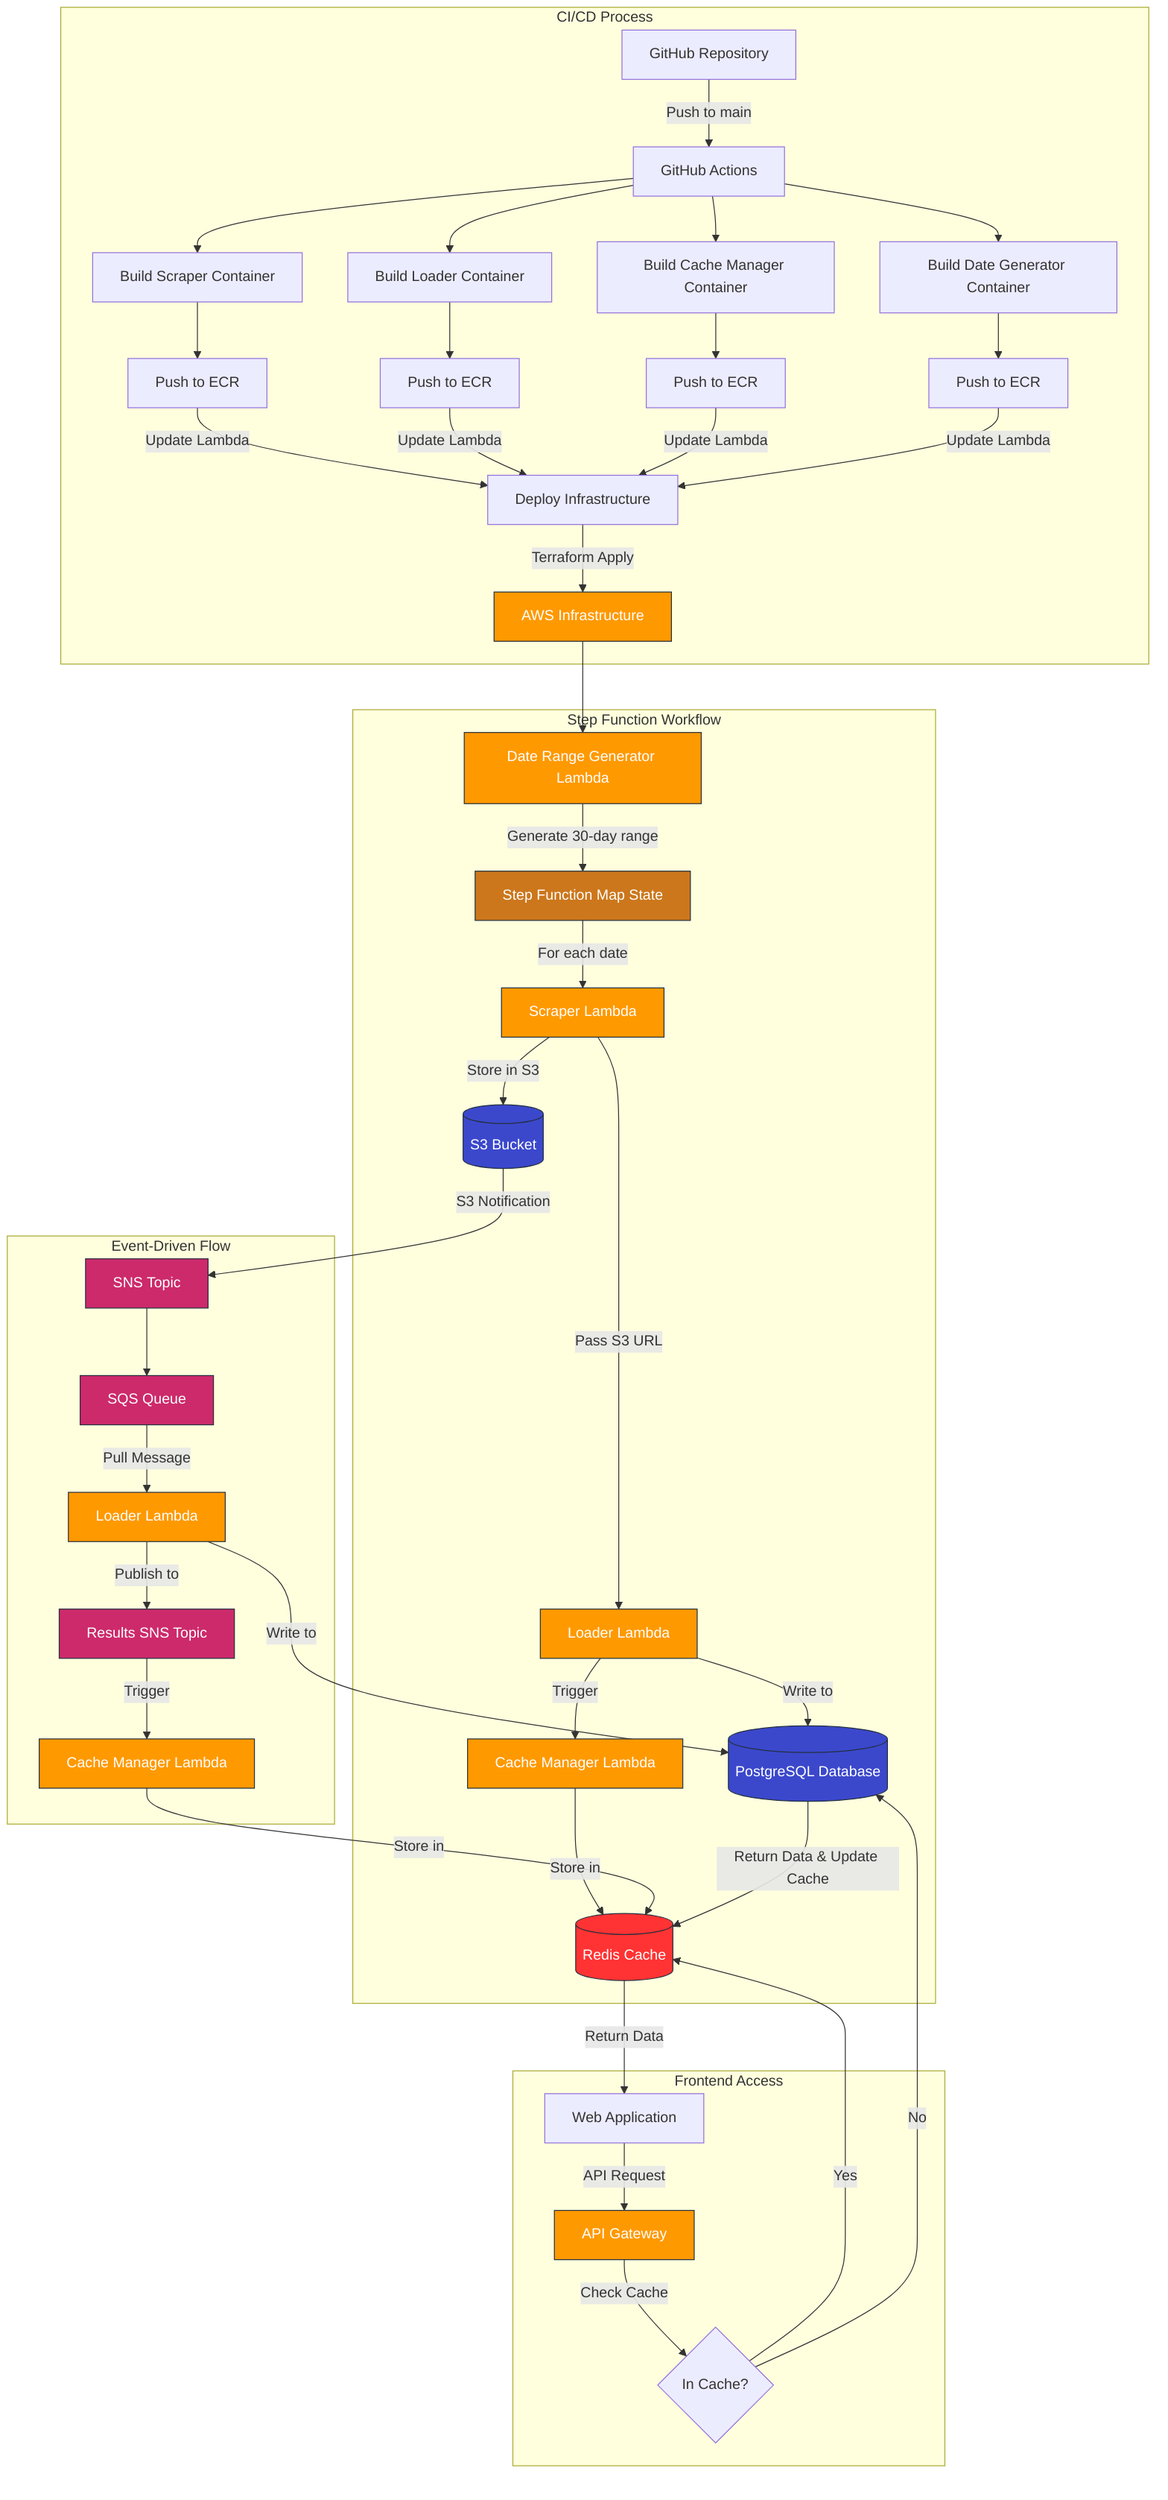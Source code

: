 flowchart TD
    subgraph "CI/CD Process"
        gh[GitHub Repository] --> |Push to main| actions[GitHub Actions]
        actions --> build_scraper[Build Scraper Container]
        actions --> build_loader[Build Loader Container]
        actions --> build_cache[Build Cache Manager Container]
        actions --> build_date[Build Date Generator Container]

        build_scraper --> push_ecr1[Push to ECR]
        build_loader --> push_ecr2[Push to ECR]
        build_cache --> push_ecr3[Push to ECR]
        build_date --> push_ecr4[Push to ECR]

        push_ecr1 --> |Update Lambda| deploy
        push_ecr2 --> |Update Lambda| deploy
        push_ecr3 --> |Update Lambda| deploy
        push_ecr4 --> |Update Lambda| deploy

        deploy[Deploy Infrastructure] --> |Terraform Apply| infra[AWS Infrastructure]
    end

    subgraph "Step Function Workflow"
        date_gen[Date Range Generator Lambda] --> |Generate 30-day range| sf_map[Step Function Map State]
        sf_map --> |For each date| scraper_task[Scraper Lambda]
        scraper_task --> |Store in S3| s3[(S3 Bucket)]
        scraper_task --> |Pass S3 URL| loader_task[Loader Lambda]
        loader_task --> |Write to| pg[(PostgreSQL Database)]
        loader_task --> |Trigger| cache_task[Cache Manager Lambda]
        cache_task --> |Store in| redis[(Redis Cache)]
    end

    subgraph "Event-Driven Flow"
        s3 --> |S3 Notification| sns[SNS Topic]
        sns --> sqs[SQS Queue]
        sqs --> |Pull Message| loader_event[Loader Lambda]
        loader_event --> |Write to| pg
        loader_event --> |Publish to| result_topic[Results SNS Topic]
        result_topic --> |Trigger| cache_event[Cache Manager Lambda]
        cache_event --> |Store in| redis
    end

    subgraph "Frontend Access"
        app[Web Application] --> |API Request| api[API Gateway]
        api --> |Check Cache| check_cache{In Cache?}
        check_cache --> |Yes| redis
        check_cache --> |No| pg
        redis --> |Return Data| app
        pg --> |Return Data & Update Cache| redis
    end

    infra --> date_gen

    classDef aws fill:#FF9900,stroke:#232F3E,color:white;
    classDef lambda fill:#FF9900,stroke:#232F3E,color:white;
    classDef storage fill:#3B48CC,stroke:#232F3E,color:white;
    classDef cache fill:#FF3333,stroke:#232F3E,color:white;
    classDef messaging fill:#CC2A6B,stroke:#232F3E,color:white;
    classDef stepfunctions fill:#CC771C,stroke:#232F3E,color:white;

    class s3,pg storage;
    class redis cache;
    class date_gen,scraper_task,loader_task,loader_event,cache_task,cache_event lambda;
    class sns,sqs,result_topic messaging;
    class sf_map stepfunctions;
    class infra,api aws;